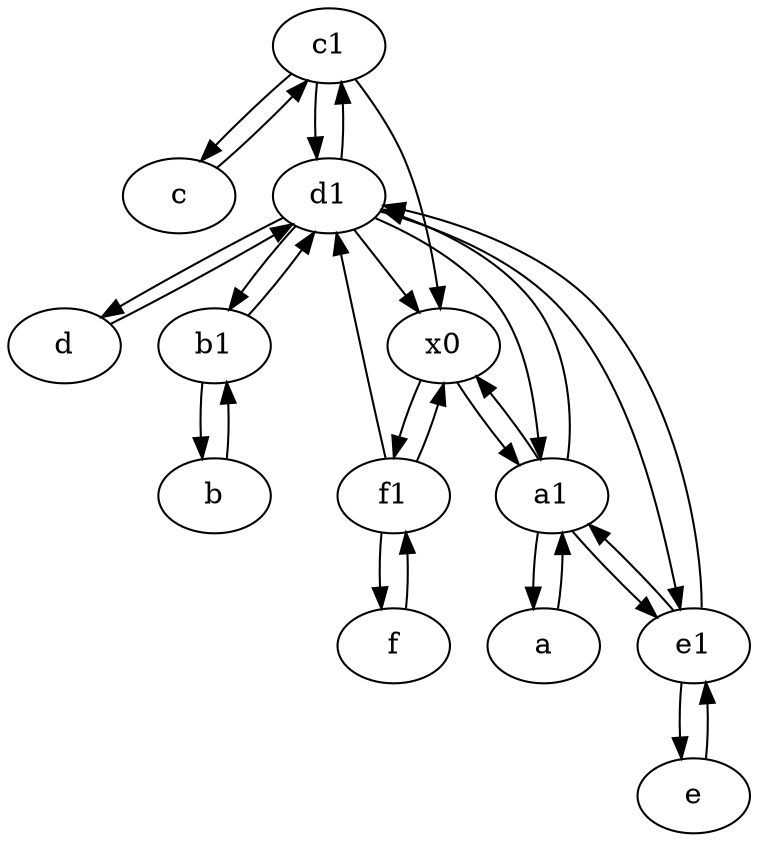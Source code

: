 digraph  {
	c1 [pos="30,15!"];
	d [pos="20,30!"];
	e [pos="30,50!"];
	f [pos="15,45!"];
	b1 [pos="45,20!"];
	f1;
	a1 [pos="40,15!"];
	a [pos="40,10!"];
	e1 [pos="25,45!"];
	b [pos="50,20!"];
	c [pos="20,10!"];
	d1 [pos="25,30!"];
	x0;
	d1 -> e1;
	e1 -> d1;
	f -> f1;
	a1 -> a;
	d1 -> c1;
	d1 -> x0;
	f1 -> f;
	e1 -> e;
	c1 -> d1;
	b1 -> d1;
	d1 -> a1;
	e -> e1;
	f1 -> d1;
	d1 -> b1;
	f1 -> x0;
	c -> c1;
	x0 -> f1;
	b -> b1;
	d1 -> d;
	x0 -> a1;
	a -> a1;
	a1 -> d1;
	a1 -> e1;
	e1 -> a1;
	c1 -> x0;
	b1 -> b;
	d -> d1;
	c1 -> c;
	a1 -> x0;

	}